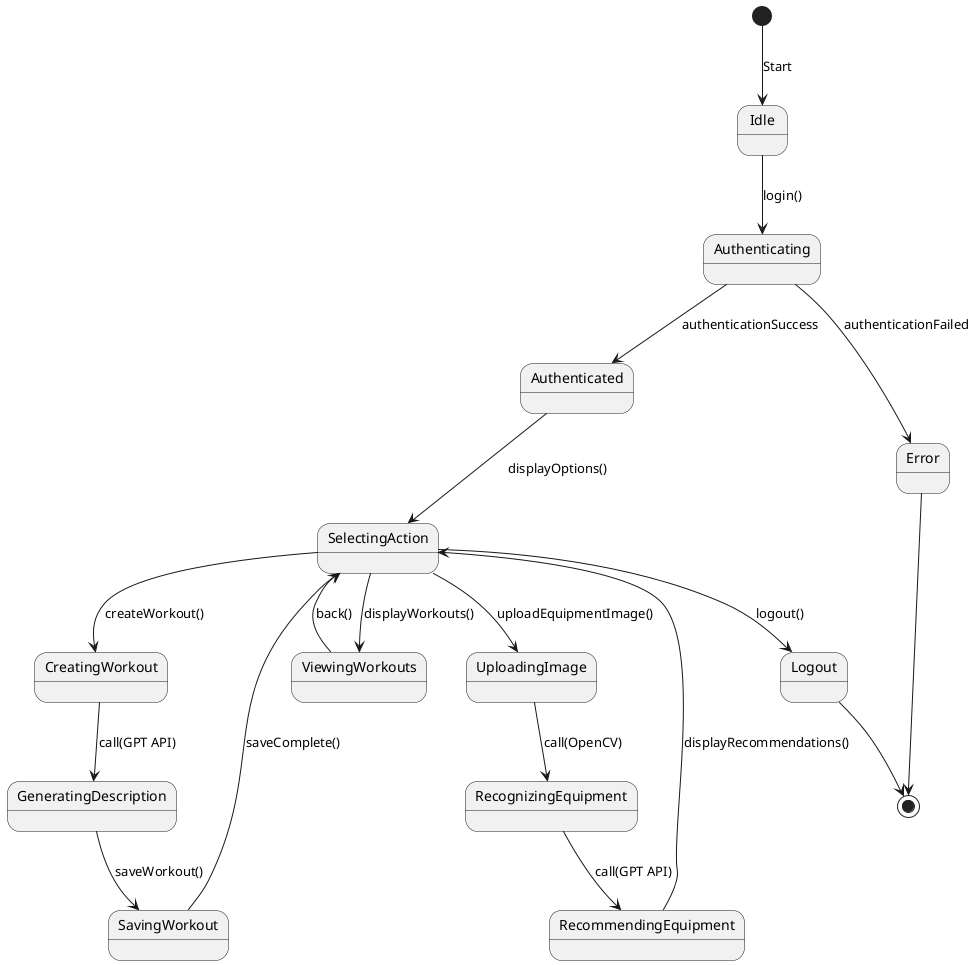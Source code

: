 @startuml
[*] --> Idle : Start

Idle --> Authenticating : login()
Authenticating --> Authenticated : authenticationSuccess
Authenticating --> Error : authenticationFailed
Error --> [*]

Authenticated --> SelectingAction : displayOptions()
SelectingAction --> ViewingWorkouts : displayWorkouts()
ViewingWorkouts --> SelectingAction : back()

SelectingAction --> CreatingWorkout : createWorkout()
CreatingWorkout --> GeneratingDescription : call(GPT API)
GeneratingDescription --> SavingWorkout : saveWorkout()
SavingWorkout --> SelectingAction : saveComplete()

SelectingAction --> UploadingImage : uploadEquipmentImage()
UploadingImage --> RecognizingEquipment : call(OpenCV)
RecognizingEquipment --> RecommendingEquipment : call(GPT API)
RecommendingEquipment --> SelectingAction : displayRecommendations()

SelectingAction --> Logout : logout()
Logout --> [*]
@enduml
